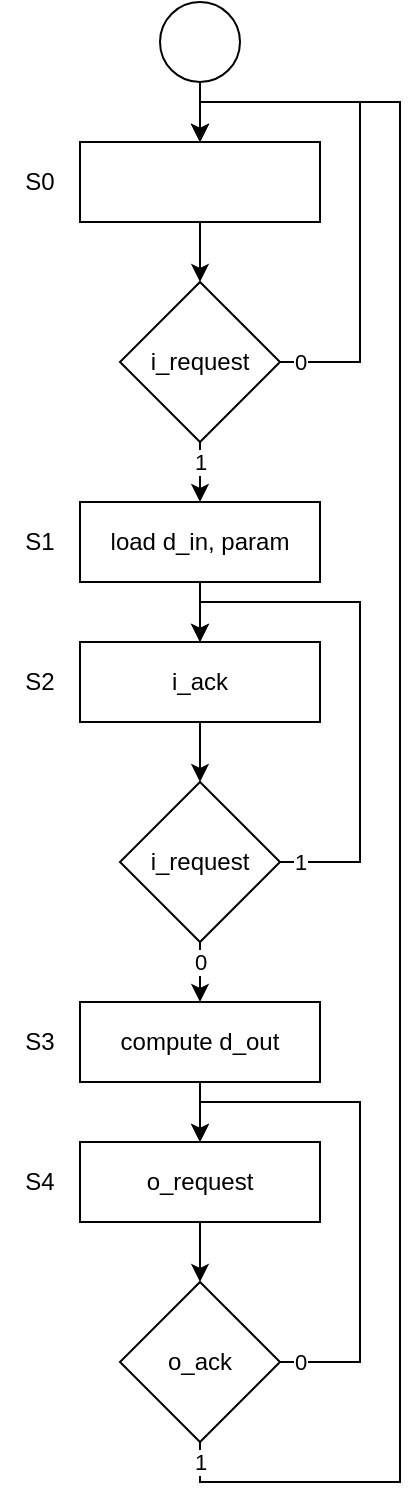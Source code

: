 <mxfile version="14.1.8" type="device"><diagram id="DiJtjC0ZCN9DP9U_GHj_" name="Page-1"><mxGraphModel dx="1038" dy="607" grid="1" gridSize="10" guides="1" tooltips="1" connect="1" arrows="1" fold="1" page="1" pageScale="1" pageWidth="1169" pageHeight="1654" math="0" shadow="0"><root><mxCell id="0"/><mxCell id="1" parent="0"/><mxCell id="Oap_7Rfl8caTC1CqcFqB-9" style="edgeStyle=orthogonalEdgeStyle;rounded=0;orthogonalLoop=1;jettySize=auto;html=1;exitX=0.5;exitY=1;exitDx=0;exitDy=0;entryX=0.5;entryY=0;entryDx=0;entryDy=0;" edge="1" parent="1" source="Oap_7Rfl8caTC1CqcFqB-1" target="Oap_7Rfl8caTC1CqcFqB-2"><mxGeometry relative="1" as="geometry"/></mxCell><mxCell id="Oap_7Rfl8caTC1CqcFqB-1" value="" style="ellipse;whiteSpace=wrap;html=1;aspect=fixed;" vertex="1" parent="1"><mxGeometry x="400" y="110" width="40" height="40" as="geometry"/></mxCell><mxCell id="Oap_7Rfl8caTC1CqcFqB-5" value="" style="edgeStyle=orthogonalEdgeStyle;rounded=0;orthogonalLoop=1;jettySize=auto;html=1;" edge="1" parent="1" source="Oap_7Rfl8caTC1CqcFqB-2" target="Oap_7Rfl8caTC1CqcFqB-4"><mxGeometry relative="1" as="geometry"/></mxCell><mxCell id="Oap_7Rfl8caTC1CqcFqB-2" value="" style="rounded=0;whiteSpace=wrap;html=1;" vertex="1" parent="1"><mxGeometry x="360" y="180" width="120" height="40" as="geometry"/></mxCell><mxCell id="Oap_7Rfl8caTC1CqcFqB-3" value="S0" style="text;html=1;strokeColor=none;fillColor=none;align=center;verticalAlign=middle;whiteSpace=wrap;rounded=0;" vertex="1" parent="1"><mxGeometry x="320" y="190" width="40" height="20" as="geometry"/></mxCell><mxCell id="Oap_7Rfl8caTC1CqcFqB-8" value="0" style="edgeStyle=orthogonalEdgeStyle;rounded=0;orthogonalLoop=1;jettySize=auto;html=1;exitX=1;exitY=0.5;exitDx=0;exitDy=0;entryX=0.5;entryY=0;entryDx=0;entryDy=0;" edge="1" parent="1" source="Oap_7Rfl8caTC1CqcFqB-4" target="Oap_7Rfl8caTC1CqcFqB-2"><mxGeometry x="-0.926" relative="1" as="geometry"><Array as="points"><mxPoint x="500" y="290"/><mxPoint x="500" y="160"/><mxPoint x="420" y="160"/></Array><mxPoint as="offset"/></mxGeometry></mxCell><mxCell id="Oap_7Rfl8caTC1CqcFqB-12" value="1" style="edgeStyle=orthogonalEdgeStyle;rounded=0;orthogonalLoop=1;jettySize=auto;html=1;" edge="1" parent="1" source="Oap_7Rfl8caTC1CqcFqB-4" target="Oap_7Rfl8caTC1CqcFqB-11"><mxGeometry x="0.2" relative="1" as="geometry"><mxPoint as="offset"/></mxGeometry></mxCell><mxCell id="Oap_7Rfl8caTC1CqcFqB-4" value="i_request" style="rhombus;whiteSpace=wrap;html=1;" vertex="1" parent="1"><mxGeometry x="380" y="250" width="80" height="80" as="geometry"/></mxCell><mxCell id="Oap_7Rfl8caTC1CqcFqB-16" value="" style="edgeStyle=orthogonalEdgeStyle;rounded=0;orthogonalLoop=1;jettySize=auto;html=1;" edge="1" parent="1" source="Oap_7Rfl8caTC1CqcFqB-11" target="Oap_7Rfl8caTC1CqcFqB-14"><mxGeometry relative="1" as="geometry"/></mxCell><mxCell id="Oap_7Rfl8caTC1CqcFqB-11" value="load d_in, param" style="rounded=0;whiteSpace=wrap;html=1;" vertex="1" parent="1"><mxGeometry x="360" y="360" width="120" height="40" as="geometry"/></mxCell><mxCell id="Oap_7Rfl8caTC1CqcFqB-13" value="S1" style="text;html=1;strokeColor=none;fillColor=none;align=center;verticalAlign=middle;whiteSpace=wrap;rounded=0;" vertex="1" parent="1"><mxGeometry x="320" y="370" width="40" height="20" as="geometry"/></mxCell><mxCell id="Oap_7Rfl8caTC1CqcFqB-18" value="" style="edgeStyle=orthogonalEdgeStyle;rounded=0;orthogonalLoop=1;jettySize=auto;html=1;" edge="1" parent="1" source="Oap_7Rfl8caTC1CqcFqB-14" target="Oap_7Rfl8caTC1CqcFqB-17"><mxGeometry relative="1" as="geometry"/></mxCell><mxCell id="Oap_7Rfl8caTC1CqcFqB-14" value="i_ack" style="rounded=0;whiteSpace=wrap;html=1;" vertex="1" parent="1"><mxGeometry x="360" y="430" width="120" height="40" as="geometry"/></mxCell><mxCell id="Oap_7Rfl8caTC1CqcFqB-15" value="S2" style="text;html=1;strokeColor=none;fillColor=none;align=center;verticalAlign=middle;whiteSpace=wrap;rounded=0;" vertex="1" parent="1"><mxGeometry x="320" y="440" width="40" height="20" as="geometry"/></mxCell><mxCell id="Oap_7Rfl8caTC1CqcFqB-19" value="1" style="edgeStyle=orthogonalEdgeStyle;rounded=0;orthogonalLoop=1;jettySize=auto;html=1;exitX=1;exitY=0.5;exitDx=0;exitDy=0;entryX=0.5;entryY=0;entryDx=0;entryDy=0;" edge="1" parent="1" source="Oap_7Rfl8caTC1CqcFqB-17" target="Oap_7Rfl8caTC1CqcFqB-14"><mxGeometry x="-0.926" relative="1" as="geometry"><Array as="points"><mxPoint x="500" y="540"/><mxPoint x="500" y="410"/><mxPoint x="420" y="410"/></Array><mxPoint as="offset"/></mxGeometry></mxCell><mxCell id="Oap_7Rfl8caTC1CqcFqB-22" value="0" style="edgeStyle=orthogonalEdgeStyle;rounded=0;orthogonalLoop=1;jettySize=auto;html=1;exitX=0.5;exitY=1;exitDx=0;exitDy=0;entryX=0.5;entryY=0;entryDx=0;entryDy=0;" edge="1" parent="1" source="Oap_7Rfl8caTC1CqcFqB-17" target="Oap_7Rfl8caTC1CqcFqB-20"><mxGeometry x="-0.333" relative="1" as="geometry"><mxPoint as="offset"/></mxGeometry></mxCell><mxCell id="Oap_7Rfl8caTC1CqcFqB-17" value="i_request" style="rhombus;whiteSpace=wrap;html=1;" vertex="1" parent="1"><mxGeometry x="380" y="500" width="80" height="80" as="geometry"/></mxCell><mxCell id="Oap_7Rfl8caTC1CqcFqB-25" value="" style="edgeStyle=orthogonalEdgeStyle;rounded=0;orthogonalLoop=1;jettySize=auto;html=1;" edge="1" parent="1" source="Oap_7Rfl8caTC1CqcFqB-20" target="Oap_7Rfl8caTC1CqcFqB-23"><mxGeometry relative="1" as="geometry"/></mxCell><mxCell id="Oap_7Rfl8caTC1CqcFqB-20" value="compute d_out" style="rounded=0;whiteSpace=wrap;html=1;" vertex="1" parent="1"><mxGeometry x="360" y="610" width="120" height="40" as="geometry"/></mxCell><mxCell id="Oap_7Rfl8caTC1CqcFqB-21" value="S3" style="text;html=1;strokeColor=none;fillColor=none;align=center;verticalAlign=middle;whiteSpace=wrap;rounded=0;" vertex="1" parent="1"><mxGeometry x="320" y="620" width="40" height="20" as="geometry"/></mxCell><mxCell id="Oap_7Rfl8caTC1CqcFqB-28" value="" style="edgeStyle=orthogonalEdgeStyle;rounded=0;orthogonalLoop=1;jettySize=auto;html=1;" edge="1" parent="1" source="Oap_7Rfl8caTC1CqcFqB-23" target="Oap_7Rfl8caTC1CqcFqB-27"><mxGeometry relative="1" as="geometry"/></mxCell><mxCell id="Oap_7Rfl8caTC1CqcFqB-23" value="o_request" style="rounded=0;whiteSpace=wrap;html=1;" vertex="1" parent="1"><mxGeometry x="360" y="680" width="120" height="40" as="geometry"/></mxCell><mxCell id="Oap_7Rfl8caTC1CqcFqB-24" value="S4" style="text;html=1;strokeColor=none;fillColor=none;align=center;verticalAlign=middle;whiteSpace=wrap;rounded=0;" vertex="1" parent="1"><mxGeometry x="320" y="690" width="40" height="20" as="geometry"/></mxCell><mxCell id="Oap_7Rfl8caTC1CqcFqB-29" value="0" style="edgeStyle=orthogonalEdgeStyle;rounded=0;orthogonalLoop=1;jettySize=auto;html=1;exitX=1;exitY=0.5;exitDx=0;exitDy=0;entryX=0.5;entryY=0;entryDx=0;entryDy=0;" edge="1" parent="1" source="Oap_7Rfl8caTC1CqcFqB-27" target="Oap_7Rfl8caTC1CqcFqB-23"><mxGeometry x="-0.926" relative="1" as="geometry"><Array as="points"><mxPoint x="500" y="790"/><mxPoint x="500" y="660"/><mxPoint x="420" y="660"/></Array><mxPoint as="offset"/></mxGeometry></mxCell><mxCell id="Oap_7Rfl8caTC1CqcFqB-30" value="1" style="edgeStyle=orthogonalEdgeStyle;rounded=0;orthogonalLoop=1;jettySize=auto;html=1;exitX=0.5;exitY=1;exitDx=0;exitDy=0;entryX=0.5;entryY=0;entryDx=0;entryDy=0;" edge="1" parent="1" source="Oap_7Rfl8caTC1CqcFqB-27" target="Oap_7Rfl8caTC1CqcFqB-2"><mxGeometry x="-0.979" relative="1" as="geometry"><Array as="points"><mxPoint x="420" y="850"/><mxPoint x="520" y="850"/><mxPoint x="520" y="160"/><mxPoint x="420" y="160"/></Array><mxPoint as="offset"/></mxGeometry></mxCell><mxCell id="Oap_7Rfl8caTC1CqcFqB-27" value="o_ack" style="rhombus;whiteSpace=wrap;html=1;" vertex="1" parent="1"><mxGeometry x="380" y="750" width="80" height="80" as="geometry"/></mxCell></root></mxGraphModel></diagram></mxfile>
